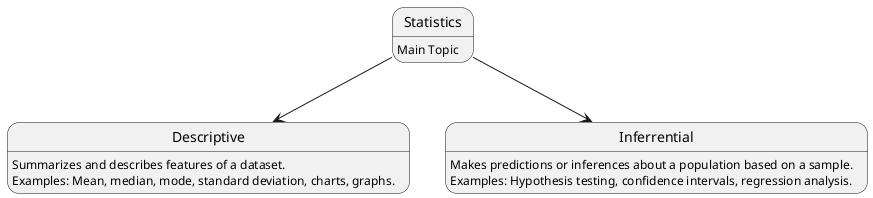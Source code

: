 @startuml
Statistics:	Main Topic
Descriptive: Summarizes and describes features of a dataset.
Descriptive: Examples: Mean, median, mode, standard deviation, charts, graphs.
Inferrential: Makes predictions or inferences about a population based on a sample.
Inferrential: Examples: Hypothesis testing, confidence intervals, regression analysis.
Statistics -down-> Descriptive
Statistics -down-> Inferrential
@enduml
